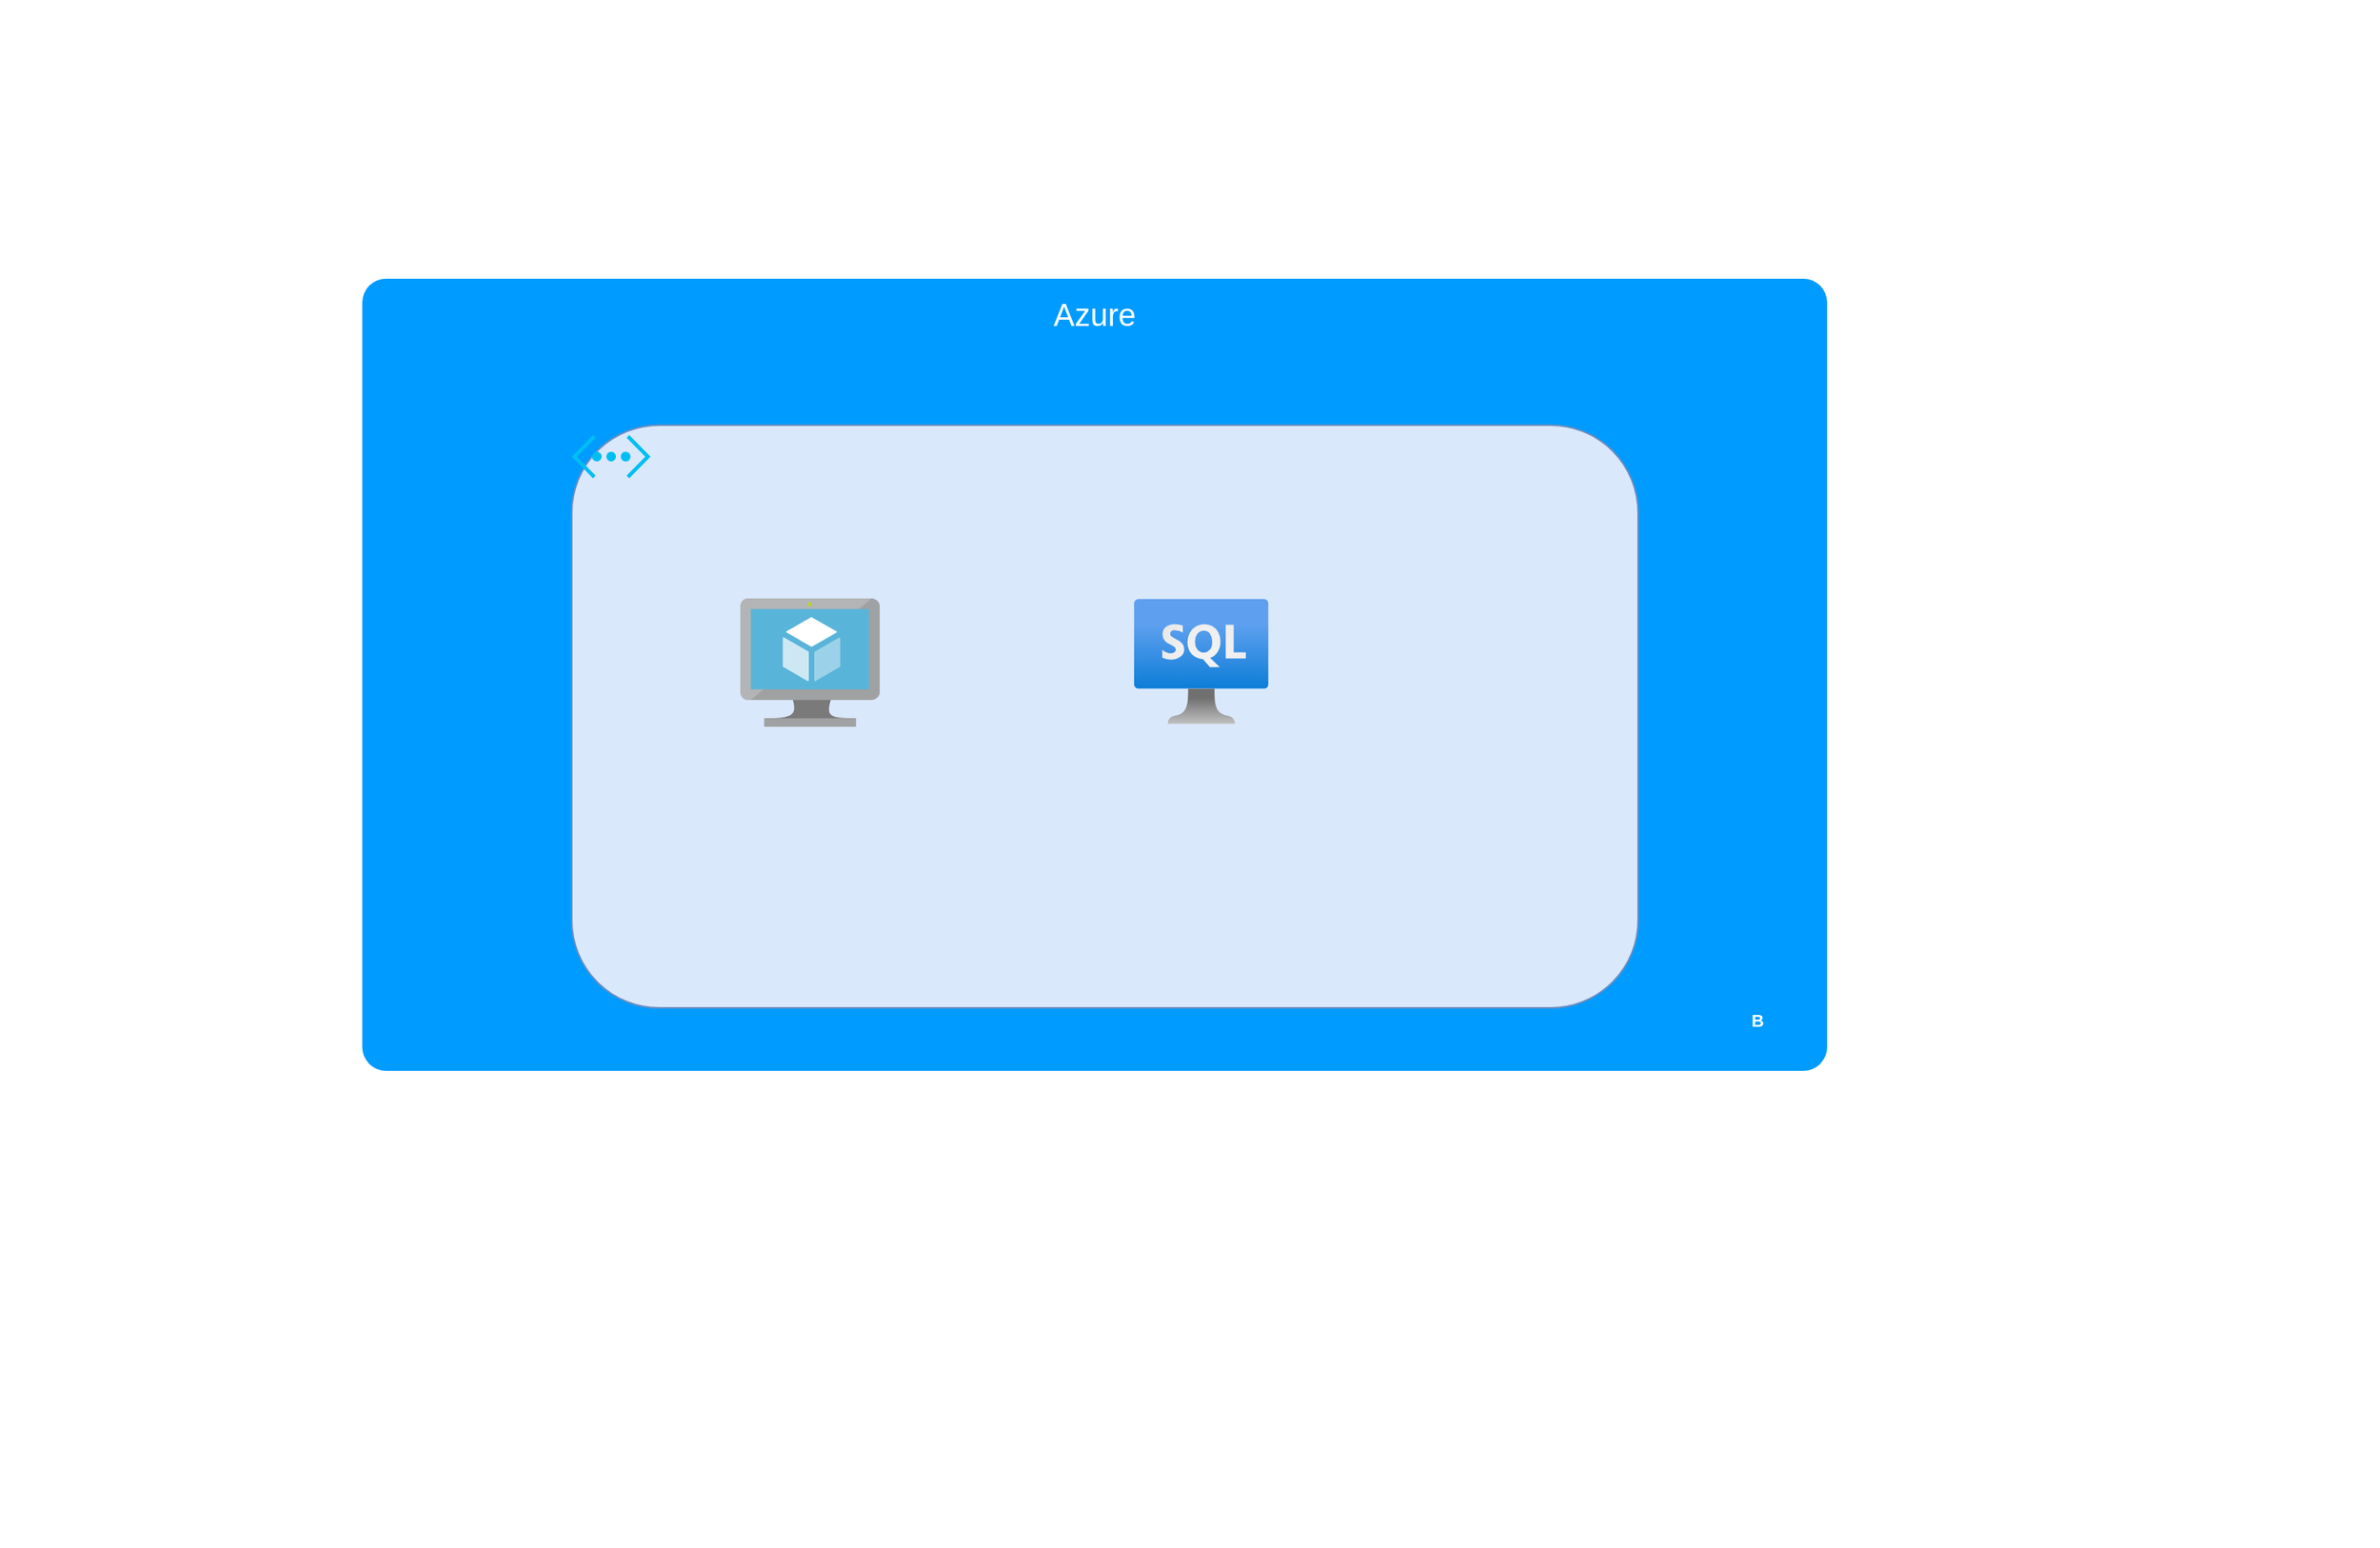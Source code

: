 <mxfile version="17.3.0" type="github" pages="2">
  <diagram name="Page-1" id="7a6c530e-6e37-e111-ec74-82921da8cc10">
    <mxGraphModel dx="1550" dy="827" grid="1" gridSize="10" guides="1" tooltips="1" connect="1" arrows="1" fold="1" page="1" pageScale="1.5" pageWidth="1169" pageHeight="826" background="none" math="0" shadow="0">
      <root>
        <mxCell id="0" style=";html=1;" />
        <mxCell id="1" style=";html=1;" parent="0" />
        <mxCell id="23046e2b9bb16c14-116" value="Azure" style="whiteSpace=wrap;html=1;rounded=1;shadow=0;strokeColor=none;strokeWidth=2;fillColor=#009BFF;fontSize=20;fontColor=#FFFFFF;align=center;arcSize=3;verticalAlign=top;spacingTop=4;" parent="1" vertex="1">
          <mxGeometry x="350" y="217" width="930" height="503" as="geometry" />
        </mxCell>
        <mxCell id="nsKi_y4JRF-k8XJSPIKG-8" value="" style="rounded=1;whiteSpace=wrap;html=1;labelBackgroundColor=none;fillColor=#dae8fc;strokeColor=#6c8ebf;" vertex="1" parent="1">
          <mxGeometry x="483" y="310" width="677" height="370" as="geometry" />
        </mxCell>
        <mxCell id="nsKi_y4JRF-k8XJSPIKG-7" value="" style="verticalLabelPosition=bottom;html=1;verticalAlign=top;align=center;strokeColor=none;fillColor=#00BEF2;shape=mxgraph.azure.virtual_network;pointerEvents=1;labelBackgroundColor=none;" vertex="1" parent="1">
          <mxGeometry x="483" y="316.25" width="50" height="27.5" as="geometry" />
        </mxCell>
        <mxCell id="23046e2b9bb16c14-82" value="B" style="text;html=1;strokeColor=none;fillColor=none;align=center;verticalAlign=middle;whiteSpace=wrap;rounded=1;shadow=0;fontSize=11;fontColor=#FFFFFF;fontStyle=1" parent="1" vertex="1">
          <mxGeometry x="1226" y="678" width="20" height="20" as="geometry" />
        </mxCell>
        <mxCell id="23046e2b9bb16c14-83" value="C" style="text;html=1;strokeColor=none;fillColor=none;align=center;verticalAlign=middle;whiteSpace=wrap;rounded=1;shadow=0;fontSize=11;fontColor=#FFFFFF;fontStyle=1" parent="1" vertex="1">
          <mxGeometry x="1406" y="680" width="20" height="20" as="geometry" />
        </mxCell>
        <mxCell id="23046e2b9bb16c14-113" value="Title" style="text;strokeColor=none;fillColor=none;html=1;fontSize=24;fontStyle=1;verticalAlign=middle;align=center;rounded=0;shadow=0;fontColor=#FFFFFF;" parent="1" vertex="1">
          <mxGeometry x="120" y="40" width="1510" height="40" as="geometry" />
        </mxCell>
        <mxCell id="23046e2b9bb16c14-115" value="&lt;h1&gt;Heading&lt;/h1&gt;&lt;p&gt;Lorem ipsum dolor sit amet, consectetur adipisicing elit, sed do eiusmod tempor incididunt ut labore et dolore magna aliqua.&lt;/p&gt;" style="text;html=1;strokeColor=none;fillColor=none;spacing=5;spacingTop=-20;whiteSpace=wrap;overflow=hidden;rounded=0;shadow=0;fontSize=10;fontColor=#FFFFFF;align=left;" parent="1" vertex="1">
          <mxGeometry x="323" y="952" width="1041" height="70" as="geometry" />
        </mxCell>
        <mxCell id="nsKi_y4JRF-k8XJSPIKG-3" value="" style="aspect=fixed;html=1;points=[];align=center;image;fontSize=12;image=img/lib/azure2/databases/Azure_SQL_VM.svg;labelBackgroundColor=none;" vertex="1" parent="1">
          <mxGeometry x="840" y="420" width="85.33" height="80" as="geometry" />
        </mxCell>
        <mxCell id="nsKi_y4JRF-k8XJSPIKG-5" value="" style="sketch=0;aspect=fixed;html=1;points=[];align=center;image;fontSize=12;image=img/lib/mscae/Virtual_Machine.svg;labelBackgroundColor=none;" vertex="1" parent="1">
          <mxGeometry x="590" y="420" width="88.59" height="81.5" as="geometry" />
        </mxCell>
      </root>
    </mxGraphModel>
  </diagram>
  <diagram id="rq4rBTRSF2qwSIcOQvEY" name="Page-2">
    <mxGraphModel dx="1550" dy="827" grid="1" gridSize="10" guides="1" tooltips="1" connect="1" arrows="1" fold="1" page="1" pageScale="1" pageWidth="850" pageHeight="1100" math="0" shadow="0">
      <root>
        <mxCell id="0" />
        <mxCell id="1" parent="0" />
        <mxCell id="hG09qb5Bv3ZWxpNKzHlK-1" value="Azure Region" style="whiteSpace=wrap;html=1;rounded=1;shadow=0;strokeColor=none;strokeWidth=2;fillColor=#009BFF;fontSize=20;fontColor=#FFFFFF;align=center;arcSize=3;verticalAlign=top;spacingTop=4;" vertex="1" parent="1">
          <mxGeometry x="350" y="250" width="730" height="470" as="geometry" />
        </mxCell>
        <mxCell id="hG09qb5Bv3ZWxpNKzHlK-2" value="" style="rounded=1;whiteSpace=wrap;html=1;shadow=0;strokeWidth=2;fillColor=#8BC63E;fontSize=12;fontColor=#000000;align=center;strokeColor=none;arcSize=3;" vertex="1" parent="1">
          <mxGeometry x="370" y="291" width="700" height="420" as="geometry" />
        </mxCell>
        <mxCell id="hG09qb5Bv3ZWxpNKzHlK-4" value="Availability Set" style="aspect=fixed;html=1;points=[];align=center;image;fontSize=12;image=img/lib/azure2/compute/Availability_Sets.svg;imageBackground=none;labelBackgroundColor=none;" vertex="1" parent="1">
          <mxGeometry x="383" y="300" width="60" height="60" as="geometry" />
        </mxCell>
        <mxCell id="hG09qb5Bv3ZWxpNKzHlK-7" value="Fault Domain 1" style="rounded=1;whiteSpace=wrap;html=1;labelBackgroundColor=none;fillColor=#dae8fc;strokeColor=#6c8ebf;horizontal=1;verticalAlign=top;fontSize=17;" vertex="1" parent="1">
          <mxGeometry x="473" y="328" width="187" height="370" as="geometry" />
        </mxCell>
        <mxCell id="NnhXmebvV8iGoI0qbbEq-1" value="" style="aspect=fixed;html=1;points=[];align=center;image;fontSize=12;image=img/lib/azure2/databases/Azure_SQL_VM.svg;labelBackgroundColor=none;" vertex="1" parent="1">
          <mxGeometry x="523.83" y="520" width="85.33" height="80" as="geometry" />
        </mxCell>
        <mxCell id="NnhXmebvV8iGoI0qbbEq-2" value="" style="sketch=0;aspect=fixed;html=1;points=[];align=center;image;fontSize=12;image=img/lib/mscae/Virtual_Machine.svg;labelBackgroundColor=none;" vertex="1" parent="1">
          <mxGeometry x="522.21" y="394.5" width="88.59" height="81.5" as="geometry" />
        </mxCell>
        <mxCell id="NnhXmebvV8iGoI0qbbEq-5" value="Fault Domain 2" style="rounded=1;whiteSpace=wrap;html=1;labelBackgroundColor=none;fillColor=#dae8fc;strokeColor=#6c8ebf;horizontal=1;verticalAlign=top;fontSize=17;" vertex="1" parent="1">
          <mxGeometry x="670" y="328" width="187" height="370" as="geometry" />
        </mxCell>
        <mxCell id="NnhXmebvV8iGoI0qbbEq-6" value="Fault Domain 3" style="rounded=1;whiteSpace=wrap;html=1;labelBackgroundColor=none;fillColor=#dae8fc;strokeColor=#6c8ebf;horizontal=1;verticalAlign=top;fontSize=17;" vertex="1" parent="1">
          <mxGeometry x="865" y="328" width="187" height="370" as="geometry" />
        </mxCell>
        <mxCell id="NnhXmebvV8iGoI0qbbEq-7" value="" style="sketch=0;aspect=fixed;html=1;points=[];align=center;image;fontSize=12;image=img/lib/mscae/Virtual_Machine.svg;labelBackgroundColor=none;" vertex="1" parent="1">
          <mxGeometry x="719.2" y="394.5" width="88.59" height="81.5" as="geometry" />
        </mxCell>
        <mxCell id="NnhXmebvV8iGoI0qbbEq-8" value="" style="aspect=fixed;html=1;points=[];align=center;image;fontSize=12;image=img/lib/azure2/databases/Azure_SQL_VM.svg;labelBackgroundColor=none;" vertex="1" parent="1">
          <mxGeometry x="720.83" y="520" width="85.33" height="80" as="geometry" />
        </mxCell>
        <mxCell id="NnhXmebvV8iGoI0qbbEq-9" value="" style="sketch=0;aspect=fixed;html=1;points=[];align=center;image;fontSize=12;image=img/lib/mscae/Virtual_Machine.svg;labelBackgroundColor=none;" vertex="1" parent="1">
          <mxGeometry x="914.21" y="394.5" width="88.59" height="81.5" as="geometry" />
        </mxCell>
        <mxCell id="NnhXmebvV8iGoI0qbbEq-10" value="" style="aspect=fixed;html=1;points=[];align=center;image;fontSize=12;image=img/lib/azure2/databases/Azure_SQL_VM.svg;labelBackgroundColor=none;" vertex="1" parent="1">
          <mxGeometry x="915.84" y="520" width="85.33" height="80" as="geometry" />
        </mxCell>
      </root>
    </mxGraphModel>
  </diagram>
</mxfile>
